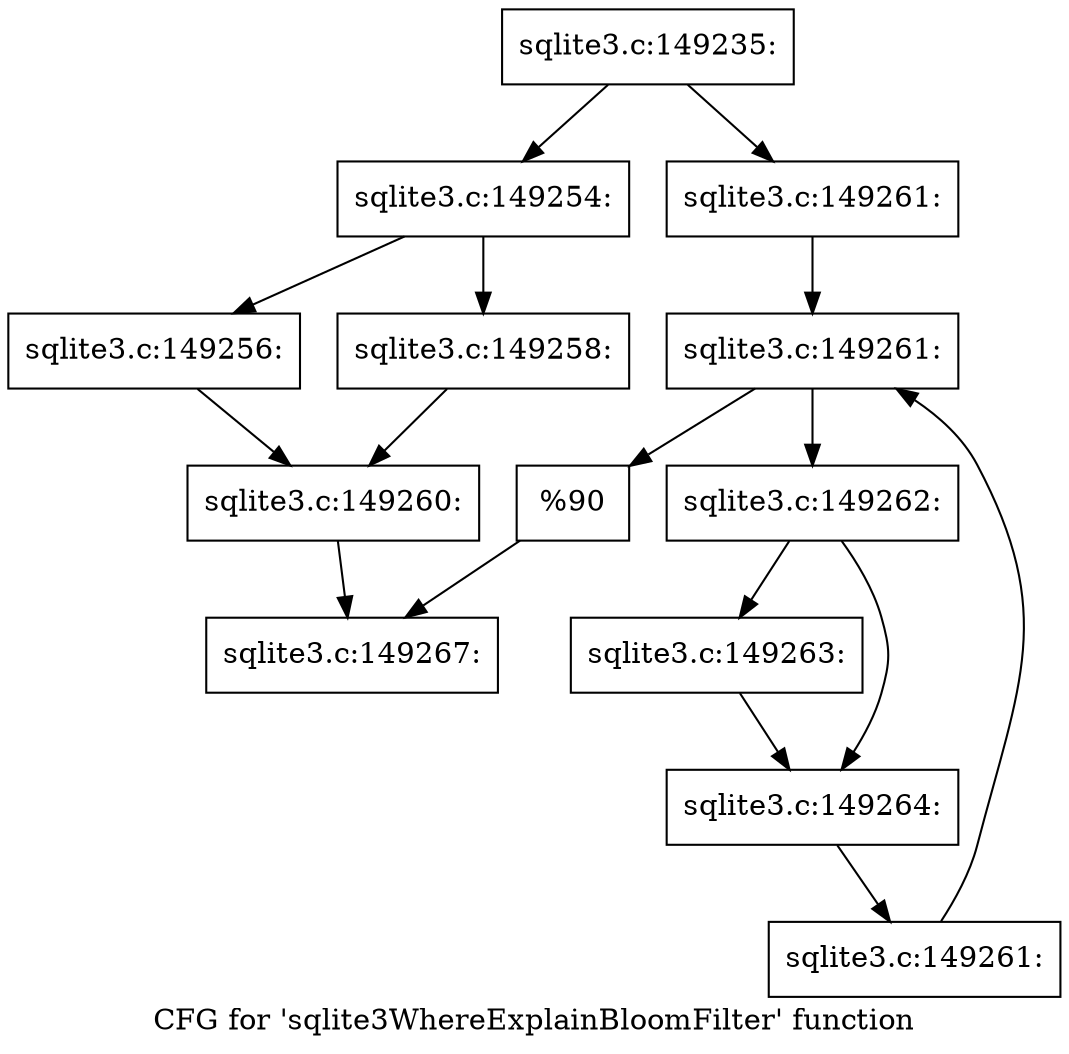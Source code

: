 digraph "CFG for 'sqlite3WhereExplainBloomFilter' function" {
	label="CFG for 'sqlite3WhereExplainBloomFilter' function";

	Node0x55c0f98ddfa0 [shape=record,label="{sqlite3.c:149235:}"];
	Node0x55c0f98ddfa0 -> Node0x55c0f98f5410;
	Node0x55c0f98ddfa0 -> Node0x55c0f98f5ee0;
	Node0x55c0f98f5410 [shape=record,label="{sqlite3.c:149254:}"];
	Node0x55c0f98f5410 -> Node0x55c0f98f69f0;
	Node0x55c0f98f5410 -> Node0x55c0f98f6a90;
	Node0x55c0f98f69f0 [shape=record,label="{sqlite3.c:149256:}"];
	Node0x55c0f98f69f0 -> Node0x55c0f98f6a40;
	Node0x55c0f98f6a90 [shape=record,label="{sqlite3.c:149258:}"];
	Node0x55c0f98f6a90 -> Node0x55c0f98f6a40;
	Node0x55c0f98f6a40 [shape=record,label="{sqlite3.c:149260:}"];
	Node0x55c0f98f6a40 -> Node0x55c0f98f5e90;
	Node0x55c0f98f5ee0 [shape=record,label="{sqlite3.c:149261:}"];
	Node0x55c0f98f5ee0 -> Node0x55c0f98f83a0;
	Node0x55c0f98f83a0 [shape=record,label="{sqlite3.c:149261:}"];
	Node0x55c0f98f83a0 -> Node0x55c0f98f85c0;
	Node0x55c0f98f83a0 -> Node0x55c0f98f7fb0;
	Node0x55c0f98f85c0 [shape=record,label="{sqlite3.c:149262:}"];
	Node0x55c0f98f85c0 -> Node0x55c0f65bbe80;
	Node0x55c0f98f85c0 -> Node0x55c0f98f96d0;
	Node0x55c0f65bbe80 [shape=record,label="{sqlite3.c:149263:}"];
	Node0x55c0f65bbe80 -> Node0x55c0f98f96d0;
	Node0x55c0f98f96d0 [shape=record,label="{sqlite3.c:149264:}"];
	Node0x55c0f98f96d0 -> Node0x55c0f98f8530;
	Node0x55c0f98f8530 [shape=record,label="{sqlite3.c:149261:}"];
	Node0x55c0f98f8530 -> Node0x55c0f98f83a0;
	Node0x55c0f98f7fb0 [shape=record,label="{%90}"];
	Node0x55c0f98f7fb0 -> Node0x55c0f98f5e90;
	Node0x55c0f98f5e90 [shape=record,label="{sqlite3.c:149267:}"];
}
